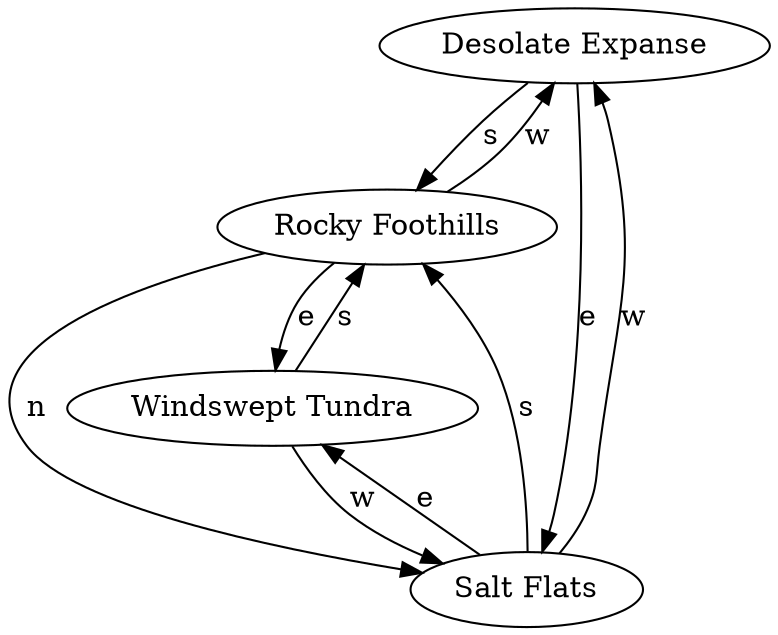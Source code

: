 digraph monster {
room_202 [label="Desolate Expanse"];
room_202 -> room_206 [label="s"];
room_202 -> room_203 [label="e"];
room_203 [label="Salt Flats"];
room_203 -> room_206 [label="s"];
room_203 -> room_204 [label="e"];
room_203 -> room_202 [label="w"];
room_204 [label="Windswept Tundra"];
room_204 -> room_206 [label="s"];
room_204 -> room_203 [label="w"];
room_206 [label="Rocky Foothills"];
room_206 -> room_203 [label="n"];
room_206 -> room_204 [label="e"];
room_206 -> room_202 [label="w"];
}
